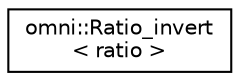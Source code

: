 digraph "Graphical Class Hierarchy"
{
  edge [fontname="Helvetica",fontsize="10",labelfontname="Helvetica",labelfontsize="10"];
  node [fontname="Helvetica",fontsize="10",shape=record];
  rankdir="LR";
  Node0 [label="omni::Ratio_invert\l\< ratio \>",height=0.2,width=0.4,color="black", fillcolor="white", style="filled",URL="$structomni_1_1Ratio__invert.html"];
}
